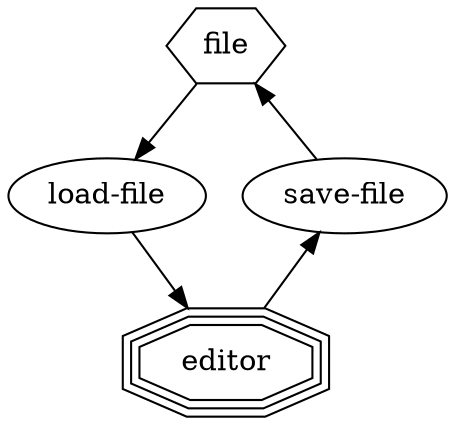 strict digraph G {
    node [shape=hexagon] file
    node [shape=tripleoctagon] editor
    node [shape=ellipse]
    {rank=same "load-file" "save-file"}
    "file" -> "load-file" -> "editor"
    "editor" -> "save-file" -> "file"
}
